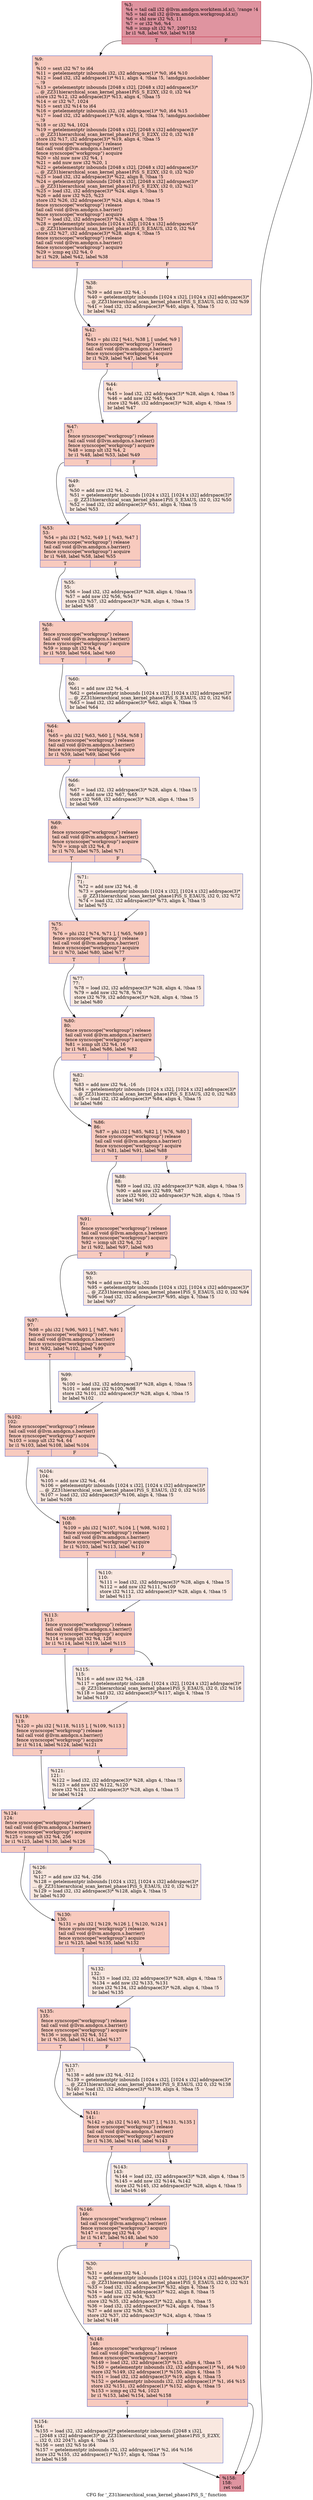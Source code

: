 digraph "CFG for '_Z31hierarchical_scan_kernel_phase1PiS_S_' function" {
	label="CFG for '_Z31hierarchical_scan_kernel_phase1PiS_S_' function";

	Node0x5f05fc0 [shape=record,color="#b70d28ff", style=filled, fillcolor="#b70d2870",label="{%3:\l  %4 = tail call i32 @llvm.amdgcn.workitem.id.x(), !range !4\l  %5 = tail call i32 @llvm.amdgcn.workgroup.id.x()\l  %6 = shl nsw i32 %5, 11\l  %7 = or i32 %6, %4\l  %8 = icmp slt i32 %7, 2097152\l  br i1 %8, label %9, label %158\l|{<s0>T|<s1>F}}"];
	Node0x5f05fc0:s0 -> Node0x5f06d90;
	Node0x5f05fc0:s1 -> Node0x5f07850;
	Node0x5f06d90 [shape=record,color="#3d50c3ff", style=filled, fillcolor="#ef886b70",label="{%9:\l9:                                                \l  %10 = sext i32 %7 to i64\l  %11 = getelementptr inbounds i32, i32 addrspace(1)* %0, i64 %10\l  %12 = load i32, i32 addrspace(1)* %11, align 4, !tbaa !5, !amdgpu.noclobber\l... !9\l  %13 = getelementptr inbounds [2048 x i32], [2048 x i32] addrspace(3)*\l... @_ZZ31hierarchical_scan_kernel_phase1PiS_S_E2XY, i32 0, i32 %4\l  store i32 %12, i32 addrspace(3)* %13, align 4, !tbaa !5\l  %14 = or i32 %7, 1024\l  %15 = sext i32 %14 to i64\l  %16 = getelementptr inbounds i32, i32 addrspace(1)* %0, i64 %15\l  %17 = load i32, i32 addrspace(1)* %16, align 4, !tbaa !5, !amdgpu.noclobber\l... !9\l  %18 = or i32 %4, 1024\l  %19 = getelementptr inbounds [2048 x i32], [2048 x i32] addrspace(3)*\l... @_ZZ31hierarchical_scan_kernel_phase1PiS_S_E2XY, i32 0, i32 %18\l  store i32 %17, i32 addrspace(3)* %19, align 4, !tbaa !5\l  fence syncscope(\"workgroup\") release\l  tail call void @llvm.amdgcn.s.barrier()\l  fence syncscope(\"workgroup\") acquire\l  %20 = shl nuw nsw i32 %4, 1\l  %21 = add nuw nsw i32 %20, 1\l  %22 = getelementptr inbounds [2048 x i32], [2048 x i32] addrspace(3)*\l... @_ZZ31hierarchical_scan_kernel_phase1PiS_S_E2XY, i32 0, i32 %20\l  %23 = load i32, i32 addrspace(3)* %22, align 8, !tbaa !5\l  %24 = getelementptr inbounds [2048 x i32], [2048 x i32] addrspace(3)*\l... @_ZZ31hierarchical_scan_kernel_phase1PiS_S_E2XY, i32 0, i32 %21\l  %25 = load i32, i32 addrspace(3)* %24, align 4, !tbaa !5\l  %26 = add nsw i32 %25, %23\l  store i32 %26, i32 addrspace(3)* %24, align 4, !tbaa !5\l  fence syncscope(\"workgroup\") release\l  tail call void @llvm.amdgcn.s.barrier()\l  fence syncscope(\"workgroup\") acquire\l  %27 = load i32, i32 addrspace(3)* %24, align 4, !tbaa !5\l  %28 = getelementptr inbounds [1024 x i32], [1024 x i32] addrspace(3)*\l... @_ZZ31hierarchical_scan_kernel_phase1PiS_S_E3AUS, i32 0, i32 %4\l  store i32 %27, i32 addrspace(3)* %28, align 4, !tbaa !5\l  fence syncscope(\"workgroup\") release\l  tail call void @llvm.amdgcn.s.barrier()\l  fence syncscope(\"workgroup\") acquire\l  %29 = icmp eq i32 %4, 0\l  br i1 %29, label %42, label %38\l|{<s0>T|<s1>F}}"];
	Node0x5f06d90:s0 -> Node0x5f09ec0;
	Node0x5f06d90:s1 -> Node0x5f09f10;
	Node0x5f0a050 [shape=record,color="#3d50c3ff", style=filled, fillcolor="#f7b99e70",label="{%30:\l30:                                               \l  %31 = add nsw i32 %4, -1\l  %32 = getelementptr inbounds [1024 x i32], [1024 x i32] addrspace(3)*\l... @_ZZ31hierarchical_scan_kernel_phase1PiS_S_E3AUS, i32 0, i32 %31\l  %33 = load i32, i32 addrspace(3)* %32, align 4, !tbaa !5\l  %34 = load i32, i32 addrspace(3)* %22, align 8, !tbaa !5\l  %35 = add nsw i32 %34, %33\l  store i32 %35, i32 addrspace(3)* %22, align 8, !tbaa !5\l  %36 = load i32, i32 addrspace(3)* %24, align 4, !tbaa !5\l  %37 = add nsw i32 %36, %33\l  store i32 %37, i32 addrspace(3)* %24, align 4, !tbaa !5\l  br label %148\l}"];
	Node0x5f0a050 -> Node0x5f0a6f0;
	Node0x5f09f10 [shape=record,color="#3d50c3ff", style=filled, fillcolor="#f7b99e70",label="{%38:\l38:                                               \l  %39 = add nsw i32 %4, -1\l  %40 = getelementptr inbounds [1024 x i32], [1024 x i32] addrspace(3)*\l... @_ZZ31hierarchical_scan_kernel_phase1PiS_S_E3AUS, i32 0, i32 %39\l  %41 = load i32, i32 addrspace(3)* %40, align 4, !tbaa !5\l  br label %42\l}"];
	Node0x5f09f10 -> Node0x5f09ec0;
	Node0x5f09ec0 [shape=record,color="#3d50c3ff", style=filled, fillcolor="#ef886b70",label="{%42:\l42:                                               \l  %43 = phi i32 [ %41, %38 ], [ undef, %9 ]\l  fence syncscope(\"workgroup\") release\l  tail call void @llvm.amdgcn.s.barrier()\l  fence syncscope(\"workgroup\") acquire\l  br i1 %29, label %47, label %44\l|{<s0>T|<s1>F}}"];
	Node0x5f09ec0:s0 -> Node0x5f0aba0;
	Node0x5f09ec0:s1 -> Node0x5f0abf0;
	Node0x5f0abf0 [shape=record,color="#3d50c3ff", style=filled, fillcolor="#f7b99e70",label="{%44:\l44:                                               \l  %45 = load i32, i32 addrspace(3)* %28, align 4, !tbaa !5\l  %46 = add nsw i32 %45, %43\l  store i32 %46, i32 addrspace(3)* %28, align 4, !tbaa !5\l  br label %47\l}"];
	Node0x5f0abf0 -> Node0x5f0aba0;
	Node0x5f0aba0 [shape=record,color="#3d50c3ff", style=filled, fillcolor="#ef886b70",label="{%47:\l47:                                               \l  fence syncscope(\"workgroup\") release\l  tail call void @llvm.amdgcn.s.barrier()\l  fence syncscope(\"workgroup\") acquire\l  %48 = icmp ult i32 %4, 2\l  br i1 %48, label %53, label %49\l|{<s0>T|<s1>F}}"];
	Node0x5f0aba0:s0 -> Node0x5f0b0f0;
	Node0x5f0aba0:s1 -> Node0x5f0b140;
	Node0x5f0b140 [shape=record,color="#3d50c3ff", style=filled, fillcolor="#f1ccb870",label="{%49:\l49:                                               \l  %50 = add nsw i32 %4, -2\l  %51 = getelementptr inbounds [1024 x i32], [1024 x i32] addrspace(3)*\l... @_ZZ31hierarchical_scan_kernel_phase1PiS_S_E3AUS, i32 0, i32 %50\l  %52 = load i32, i32 addrspace(3)* %51, align 4, !tbaa !5\l  br label %53\l}"];
	Node0x5f0b140 -> Node0x5f0b0f0;
	Node0x5f0b0f0 [shape=record,color="#3d50c3ff", style=filled, fillcolor="#ef886b70",label="{%53:\l53:                                               \l  %54 = phi i32 [ %52, %49 ], [ %43, %47 ]\l  fence syncscope(\"workgroup\") release\l  tail call void @llvm.amdgcn.s.barrier()\l  fence syncscope(\"workgroup\") acquire\l  br i1 %48, label %58, label %55\l|{<s0>T|<s1>F}}"];
	Node0x5f0b0f0:s0 -> Node0x5f0b6f0;
	Node0x5f0b0f0:s1 -> Node0x5f0b740;
	Node0x5f0b740 [shape=record,color="#3d50c3ff", style=filled, fillcolor="#f1ccb870",label="{%55:\l55:                                               \l  %56 = load i32, i32 addrspace(3)* %28, align 4, !tbaa !5\l  %57 = add nsw i32 %56, %54\l  store i32 %57, i32 addrspace(3)* %28, align 4, !tbaa !5\l  br label %58\l}"];
	Node0x5f0b740 -> Node0x5f0b6f0;
	Node0x5f0b6f0 [shape=record,color="#3d50c3ff", style=filled, fillcolor="#ef886b70",label="{%58:\l58:                                               \l  fence syncscope(\"workgroup\") release\l  tail call void @llvm.amdgcn.s.barrier()\l  fence syncscope(\"workgroup\") acquire\l  %59 = icmp ult i32 %4, 4\l  br i1 %59, label %64, label %60\l|{<s0>T|<s1>F}}"];
	Node0x5f0b6f0:s0 -> Node0x5f0bc40;
	Node0x5f0b6f0:s1 -> Node0x5f0bc90;
	Node0x5f0bc90 [shape=record,color="#3d50c3ff", style=filled, fillcolor="#f1ccb870",label="{%60:\l60:                                               \l  %61 = add nsw i32 %4, -4\l  %62 = getelementptr inbounds [1024 x i32], [1024 x i32] addrspace(3)*\l... @_ZZ31hierarchical_scan_kernel_phase1PiS_S_E3AUS, i32 0, i32 %61\l  %63 = load i32, i32 addrspace(3)* %62, align 4, !tbaa !5\l  br label %64\l}"];
	Node0x5f0bc90 -> Node0x5f0bc40;
	Node0x5f0bc40 [shape=record,color="#3d50c3ff", style=filled, fillcolor="#ef886b70",label="{%64:\l64:                                               \l  %65 = phi i32 [ %63, %60 ], [ %54, %58 ]\l  fence syncscope(\"workgroup\") release\l  tail call void @llvm.amdgcn.s.barrier()\l  fence syncscope(\"workgroup\") acquire\l  br i1 %59, label %69, label %66\l|{<s0>T|<s1>F}}"];
	Node0x5f0bc40:s0 -> Node0x5f0c490;
	Node0x5f0bc40:s1 -> Node0x5f0c4e0;
	Node0x5f0c4e0 [shape=record,color="#3d50c3ff", style=filled, fillcolor="#f1ccb870",label="{%66:\l66:                                               \l  %67 = load i32, i32 addrspace(3)* %28, align 4, !tbaa !5\l  %68 = add nsw i32 %67, %65\l  store i32 %68, i32 addrspace(3)* %28, align 4, !tbaa !5\l  br label %69\l}"];
	Node0x5f0c4e0 -> Node0x5f0c490;
	Node0x5f0c490 [shape=record,color="#3d50c3ff", style=filled, fillcolor="#ef886b70",label="{%69:\l69:                                               \l  fence syncscope(\"workgroup\") release\l  tail call void @llvm.amdgcn.s.barrier()\l  fence syncscope(\"workgroup\") acquire\l  %70 = icmp ult i32 %4, 8\l  br i1 %70, label %75, label %71\l|{<s0>T|<s1>F}}"];
	Node0x5f0c490:s0 -> Node0x5f0c9e0;
	Node0x5f0c490:s1 -> Node0x5f0ca30;
	Node0x5f0ca30 [shape=record,color="#3d50c3ff", style=filled, fillcolor="#f1ccb870",label="{%71:\l71:                                               \l  %72 = add nsw i32 %4, -8\l  %73 = getelementptr inbounds [1024 x i32], [1024 x i32] addrspace(3)*\l... @_ZZ31hierarchical_scan_kernel_phase1PiS_S_E3AUS, i32 0, i32 %72\l  %74 = load i32, i32 addrspace(3)* %73, align 4, !tbaa !5\l  br label %75\l}"];
	Node0x5f0ca30 -> Node0x5f0c9e0;
	Node0x5f0c9e0 [shape=record,color="#3d50c3ff", style=filled, fillcolor="#ef886b70",label="{%75:\l75:                                               \l  %76 = phi i32 [ %74, %71 ], [ %65, %69 ]\l  fence syncscope(\"workgroup\") release\l  tail call void @llvm.amdgcn.s.barrier()\l  fence syncscope(\"workgroup\") acquire\l  br i1 %70, label %80, label %77\l|{<s0>T|<s1>F}}"];
	Node0x5f0c9e0:s0 -> Node0x5f0cfb0;
	Node0x5f0c9e0:s1 -> Node0x5f0d000;
	Node0x5f0d000 [shape=record,color="#3d50c3ff", style=filled, fillcolor="#f1ccb870",label="{%77:\l77:                                               \l  %78 = load i32, i32 addrspace(3)* %28, align 4, !tbaa !5\l  %79 = add nsw i32 %78, %76\l  store i32 %79, i32 addrspace(3)* %28, align 4, !tbaa !5\l  br label %80\l}"];
	Node0x5f0d000 -> Node0x5f0cfb0;
	Node0x5f0cfb0 [shape=record,color="#3d50c3ff", style=filled, fillcolor="#ef886b70",label="{%80:\l80:                                               \l  fence syncscope(\"workgroup\") release\l  tail call void @llvm.amdgcn.s.barrier()\l  fence syncscope(\"workgroup\") acquire\l  %81 = icmp ult i32 %4, 16\l  br i1 %81, label %86, label %82\l|{<s0>T|<s1>F}}"];
	Node0x5f0cfb0:s0 -> Node0x5f0d500;
	Node0x5f0cfb0:s1 -> Node0x5f0d550;
	Node0x5f0d550 [shape=record,color="#3d50c3ff", style=filled, fillcolor="#f1ccb870",label="{%82:\l82:                                               \l  %83 = add nsw i32 %4, -16\l  %84 = getelementptr inbounds [1024 x i32], [1024 x i32] addrspace(3)*\l... @_ZZ31hierarchical_scan_kernel_phase1PiS_S_E3AUS, i32 0, i32 %83\l  %85 = load i32, i32 addrspace(3)* %84, align 4, !tbaa !5\l  br label %86\l}"];
	Node0x5f0d550 -> Node0x5f0d500;
	Node0x5f0d500 [shape=record,color="#3d50c3ff", style=filled, fillcolor="#ef886b70",label="{%86:\l86:                                               \l  %87 = phi i32 [ %85, %82 ], [ %76, %80 ]\l  fence syncscope(\"workgroup\") release\l  tail call void @llvm.amdgcn.s.barrier()\l  fence syncscope(\"workgroup\") acquire\l  br i1 %81, label %91, label %88\l|{<s0>T|<s1>F}}"];
	Node0x5f0d500:s0 -> Node0x5f0db00;
	Node0x5f0d500:s1 -> Node0x5f0db50;
	Node0x5f0db50 [shape=record,color="#3d50c3ff", style=filled, fillcolor="#f1ccb870",label="{%88:\l88:                                               \l  %89 = load i32, i32 addrspace(3)* %28, align 4, !tbaa !5\l  %90 = add nsw i32 %89, %87\l  store i32 %90, i32 addrspace(3)* %28, align 4, !tbaa !5\l  br label %91\l}"];
	Node0x5f0db50 -> Node0x5f0db00;
	Node0x5f0db00 [shape=record,color="#3d50c3ff", style=filled, fillcolor="#ef886b70",label="{%91:\l91:                                               \l  fence syncscope(\"workgroup\") release\l  tail call void @llvm.amdgcn.s.barrier()\l  fence syncscope(\"workgroup\") acquire\l  %92 = icmp ult i32 %4, 32\l  br i1 %92, label %97, label %93\l|{<s0>T|<s1>F}}"];
	Node0x5f0db00:s0 -> Node0x5f0e050;
	Node0x5f0db00:s1 -> Node0x5f0e0a0;
	Node0x5f0e0a0 [shape=record,color="#3d50c3ff", style=filled, fillcolor="#f1ccb870",label="{%93:\l93:                                               \l  %94 = add nsw i32 %4, -32\l  %95 = getelementptr inbounds [1024 x i32], [1024 x i32] addrspace(3)*\l... @_ZZ31hierarchical_scan_kernel_phase1PiS_S_E3AUS, i32 0, i32 %94\l  %96 = load i32, i32 addrspace(3)* %95, align 4, !tbaa !5\l  br label %97\l}"];
	Node0x5f0e0a0 -> Node0x5f0e050;
	Node0x5f0e050 [shape=record,color="#3d50c3ff", style=filled, fillcolor="#ef886b70",label="{%97:\l97:                                               \l  %98 = phi i32 [ %96, %93 ], [ %87, %91 ]\l  fence syncscope(\"workgroup\") release\l  tail call void @llvm.amdgcn.s.barrier()\l  fence syncscope(\"workgroup\") acquire\l  br i1 %92, label %102, label %99\l|{<s0>T|<s1>F}}"];
	Node0x5f0e050:s0 -> Node0x5f0e650;
	Node0x5f0e050:s1 -> Node0x5f0e6a0;
	Node0x5f0e6a0 [shape=record,color="#3d50c3ff", style=filled, fillcolor="#f1ccb870",label="{%99:\l99:                                               \l  %100 = load i32, i32 addrspace(3)* %28, align 4, !tbaa !5\l  %101 = add nsw i32 %100, %98\l  store i32 %101, i32 addrspace(3)* %28, align 4, !tbaa !5\l  br label %102\l}"];
	Node0x5f0e6a0 -> Node0x5f0e650;
	Node0x5f0e650 [shape=record,color="#3d50c3ff", style=filled, fillcolor="#ef886b70",label="{%102:\l102:                                              \l  fence syncscope(\"workgroup\") release\l  tail call void @llvm.amdgcn.s.barrier()\l  fence syncscope(\"workgroup\") acquire\l  %103 = icmp ult i32 %4, 64\l  br i1 %103, label %108, label %104\l|{<s0>T|<s1>F}}"];
	Node0x5f0e650:s0 -> Node0x5f0eba0;
	Node0x5f0e650:s1 -> Node0x5f0ebf0;
	Node0x5f0ebf0 [shape=record,color="#3d50c3ff", style=filled, fillcolor="#f1ccb870",label="{%104:\l104:                                              \l  %105 = add nsw i32 %4, -64\l  %106 = getelementptr inbounds [1024 x i32], [1024 x i32] addrspace(3)*\l... @_ZZ31hierarchical_scan_kernel_phase1PiS_S_E3AUS, i32 0, i32 %105\l  %107 = load i32, i32 addrspace(3)* %106, align 4, !tbaa !5\l  br label %108\l}"];
	Node0x5f0ebf0 -> Node0x5f0eba0;
	Node0x5f0eba0 [shape=record,color="#3d50c3ff", style=filled, fillcolor="#ef886b70",label="{%108:\l108:                                              \l  %109 = phi i32 [ %107, %104 ], [ %98, %102 ]\l  fence syncscope(\"workgroup\") release\l  tail call void @llvm.amdgcn.s.barrier()\l  fence syncscope(\"workgroup\") acquire\l  br i1 %103, label %113, label %110\l|{<s0>T|<s1>F}}"];
	Node0x5f0eba0:s0 -> Node0x5f0f1a0;
	Node0x5f0eba0:s1 -> Node0x5f0f1f0;
	Node0x5f0f1f0 [shape=record,color="#3d50c3ff", style=filled, fillcolor="#f1ccb870",label="{%110:\l110:                                              \l  %111 = load i32, i32 addrspace(3)* %28, align 4, !tbaa !5\l  %112 = add nsw i32 %111, %109\l  store i32 %112, i32 addrspace(3)* %28, align 4, !tbaa !5\l  br label %113\l}"];
	Node0x5f0f1f0 -> Node0x5f0f1a0;
	Node0x5f0f1a0 [shape=record,color="#3d50c3ff", style=filled, fillcolor="#ef886b70",label="{%113:\l113:                                              \l  fence syncscope(\"workgroup\") release\l  tail call void @llvm.amdgcn.s.barrier()\l  fence syncscope(\"workgroup\") acquire\l  %114 = icmp ult i32 %4, 128\l  br i1 %114, label %119, label %115\l|{<s0>T|<s1>F}}"];
	Node0x5f0f1a0:s0 -> Node0x5f0f6f0;
	Node0x5f0f1a0:s1 -> Node0x5f0f740;
	Node0x5f0f740 [shape=record,color="#3d50c3ff", style=filled, fillcolor="#f1ccb870",label="{%115:\l115:                                              \l  %116 = add nsw i32 %4, -128\l  %117 = getelementptr inbounds [1024 x i32], [1024 x i32] addrspace(3)*\l... @_ZZ31hierarchical_scan_kernel_phase1PiS_S_E3AUS, i32 0, i32 %116\l  %118 = load i32, i32 addrspace(3)* %117, align 4, !tbaa !5\l  br label %119\l}"];
	Node0x5f0f740 -> Node0x5f0f6f0;
	Node0x5f0f6f0 [shape=record,color="#3d50c3ff", style=filled, fillcolor="#ef886b70",label="{%119:\l119:                                              \l  %120 = phi i32 [ %118, %115 ], [ %109, %113 ]\l  fence syncscope(\"workgroup\") release\l  tail call void @llvm.amdgcn.s.barrier()\l  fence syncscope(\"workgroup\") acquire\l  br i1 %114, label %124, label %121\l|{<s0>T|<s1>F}}"];
	Node0x5f0f6f0:s0 -> Node0x5f0fcf0;
	Node0x5f0f6f0:s1 -> Node0x5f0fd40;
	Node0x5f0fd40 [shape=record,color="#3d50c3ff", style=filled, fillcolor="#f1ccb870",label="{%121:\l121:                                              \l  %122 = load i32, i32 addrspace(3)* %28, align 4, !tbaa !5\l  %123 = add nsw i32 %122, %120\l  store i32 %123, i32 addrspace(3)* %28, align 4, !tbaa !5\l  br label %124\l}"];
	Node0x5f0fd40 -> Node0x5f0fcf0;
	Node0x5f0fcf0 [shape=record,color="#3d50c3ff", style=filled, fillcolor="#ef886b70",label="{%124:\l124:                                              \l  fence syncscope(\"workgroup\") release\l  tail call void @llvm.amdgcn.s.barrier()\l  fence syncscope(\"workgroup\") acquire\l  %125 = icmp ult i32 %4, 256\l  br i1 %125, label %130, label %126\l|{<s0>T|<s1>F}}"];
	Node0x5f0fcf0:s0 -> Node0x5f10240;
	Node0x5f0fcf0:s1 -> Node0x5f10290;
	Node0x5f10290 [shape=record,color="#3d50c3ff", style=filled, fillcolor="#f1ccb870",label="{%126:\l126:                                              \l  %127 = add nsw i32 %4, -256\l  %128 = getelementptr inbounds [1024 x i32], [1024 x i32] addrspace(3)*\l... @_ZZ31hierarchical_scan_kernel_phase1PiS_S_E3AUS, i32 0, i32 %127\l  %129 = load i32, i32 addrspace(3)* %128, align 4, !tbaa !5\l  br label %130\l}"];
	Node0x5f10290 -> Node0x5f10240;
	Node0x5f10240 [shape=record,color="#3d50c3ff", style=filled, fillcolor="#ef886b70",label="{%130:\l130:                                              \l  %131 = phi i32 [ %129, %126 ], [ %120, %124 ]\l  fence syncscope(\"workgroup\") release\l  tail call void @llvm.amdgcn.s.barrier()\l  fence syncscope(\"workgroup\") acquire\l  br i1 %125, label %135, label %132\l|{<s0>T|<s1>F}}"];
	Node0x5f10240:s0 -> Node0x5f0c350;
	Node0x5f10240:s1 -> Node0x5f0c3a0;
	Node0x5f0c3a0 [shape=record,color="#3d50c3ff", style=filled, fillcolor="#f1ccb870",label="{%132:\l132:                                              \l  %133 = load i32, i32 addrspace(3)* %28, align 4, !tbaa !5\l  %134 = add nsw i32 %133, %131\l  store i32 %134, i32 addrspace(3)* %28, align 4, !tbaa !5\l  br label %135\l}"];
	Node0x5f0c3a0 -> Node0x5f0c350;
	Node0x5f0c350 [shape=record,color="#3d50c3ff", style=filled, fillcolor="#ef886b70",label="{%135:\l135:                                              \l  fence syncscope(\"workgroup\") release\l  tail call void @llvm.amdgcn.s.barrier()\l  fence syncscope(\"workgroup\") acquire\l  %136 = icmp ult i32 %4, 512\l  br i1 %136, label %141, label %137\l|{<s0>T|<s1>F}}"];
	Node0x5f0c350:s0 -> Node0x5f111c0;
	Node0x5f0c350:s1 -> Node0x5f11210;
	Node0x5f11210 [shape=record,color="#3d50c3ff", style=filled, fillcolor="#f1ccb870",label="{%137:\l137:                                              \l  %138 = add nsw i32 %4, -512\l  %139 = getelementptr inbounds [1024 x i32], [1024 x i32] addrspace(3)*\l... @_ZZ31hierarchical_scan_kernel_phase1PiS_S_E3AUS, i32 0, i32 %138\l  %140 = load i32, i32 addrspace(3)* %139, align 4, !tbaa !5\l  br label %141\l}"];
	Node0x5f11210 -> Node0x5f111c0;
	Node0x5f111c0 [shape=record,color="#3d50c3ff", style=filled, fillcolor="#ef886b70",label="{%141:\l141:                                              \l  %142 = phi i32 [ %140, %137 ], [ %131, %135 ]\l  fence syncscope(\"workgroup\") release\l  tail call void @llvm.amdgcn.s.barrier()\l  fence syncscope(\"workgroup\") acquire\l  br i1 %136, label %146, label %143\l|{<s0>T|<s1>F}}"];
	Node0x5f111c0:s0 -> Node0x5f11790;
	Node0x5f111c0:s1 -> Node0x5f117e0;
	Node0x5f117e0 [shape=record,color="#3d50c3ff", style=filled, fillcolor="#f1ccb870",label="{%143:\l143:                                              \l  %144 = load i32, i32 addrspace(3)* %28, align 4, !tbaa !5\l  %145 = add nsw i32 %144, %142\l  store i32 %145, i32 addrspace(3)* %28, align 4, !tbaa !5\l  br label %146\l}"];
	Node0x5f117e0 -> Node0x5f11790;
	Node0x5f11790 [shape=record,color="#3d50c3ff", style=filled, fillcolor="#ef886b70",label="{%146:\l146:                                              \l  fence syncscope(\"workgroup\") release\l  tail call void @llvm.amdgcn.s.barrier()\l  fence syncscope(\"workgroup\") acquire\l  %147 = icmp eq i32 %4, 0\l  br i1 %147, label %148, label %30\l|{<s0>T|<s1>F}}"];
	Node0x5f11790:s0 -> Node0x5f0a6f0;
	Node0x5f11790:s1 -> Node0x5f0a050;
	Node0x5f0a6f0 [shape=record,color="#3d50c3ff", style=filled, fillcolor="#ef886b70",label="{%148:\l148:                                              \l  fence syncscope(\"workgroup\") release\l  tail call void @llvm.amdgcn.s.barrier()\l  fence syncscope(\"workgroup\") acquire\l  %149 = load i32, i32 addrspace(3)* %13, align 4, !tbaa !5\l  %150 = getelementptr inbounds i32, i32 addrspace(1)* %1, i64 %10\l  store i32 %149, i32 addrspace(1)* %150, align 4, !tbaa !5\l  %151 = load i32, i32 addrspace(3)* %19, align 4, !tbaa !5\l  %152 = getelementptr inbounds i32, i32 addrspace(1)* %1, i64 %15\l  store i32 %151, i32 addrspace(1)* %152, align 4, !tbaa !5\l  %153 = icmp eq i32 %4, 1023\l  br i1 %153, label %154, label %158\l|{<s0>T|<s1>F}}"];
	Node0x5f0a6f0:s0 -> Node0x5f081e0;
	Node0x5f0a6f0:s1 -> Node0x5f07850;
	Node0x5f081e0 [shape=record,color="#3d50c3ff", style=filled, fillcolor="#f1ccb870",label="{%154:\l154:                                              \l  %155 = load i32, i32 addrspace(3)* getelementptr inbounds ([2048 x i32],\l... [2048 x i32] addrspace(3)* @_ZZ31hierarchical_scan_kernel_phase1PiS_S_E2XY,\l... i32 0, i32 2047), align 4, !tbaa !5\l  %156 = sext i32 %5 to i64\l  %157 = getelementptr inbounds i32, i32 addrspace(1)* %2, i64 %156\l  store i32 %155, i32 addrspace(1)* %157, align 4, !tbaa !5\l  br label %158\l}"];
	Node0x5f081e0 -> Node0x5f07850;
	Node0x5f07850 [shape=record,color="#b70d28ff", style=filled, fillcolor="#b70d2870",label="{%158:\l158:                                              \l  ret void\l}"];
}
